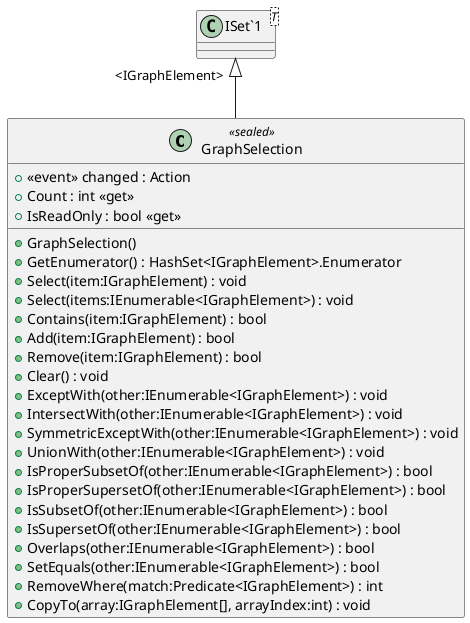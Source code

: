 @startuml
class GraphSelection <<sealed>> {
    + GraphSelection()
    +  <<event>> changed : Action 
    + Count : int <<get>>
    + IsReadOnly : bool <<get>>
    + GetEnumerator() : HashSet<IGraphElement>.Enumerator
    + Select(item:IGraphElement) : void
    + Select(items:IEnumerable<IGraphElement>) : void
    + Contains(item:IGraphElement) : bool
    + Add(item:IGraphElement) : bool
    + Remove(item:IGraphElement) : bool
    + Clear() : void
    + ExceptWith(other:IEnumerable<IGraphElement>) : void
    + IntersectWith(other:IEnumerable<IGraphElement>) : void
    + SymmetricExceptWith(other:IEnumerable<IGraphElement>) : void
    + UnionWith(other:IEnumerable<IGraphElement>) : void
    + IsProperSubsetOf(other:IEnumerable<IGraphElement>) : bool
    + IsProperSupersetOf(other:IEnumerable<IGraphElement>) : bool
    + IsSubsetOf(other:IEnumerable<IGraphElement>) : bool
    + IsSupersetOf(other:IEnumerable<IGraphElement>) : bool
    + Overlaps(other:IEnumerable<IGraphElement>) : bool
    + SetEquals(other:IEnumerable<IGraphElement>) : bool
    + RemoveWhere(match:Predicate<IGraphElement>) : int
    + CopyTo(array:IGraphElement[], arrayIndex:int) : void
}
class "ISet`1"<T> {
}
"ISet`1" "<IGraphElement>" <|-- GraphSelection
@enduml
